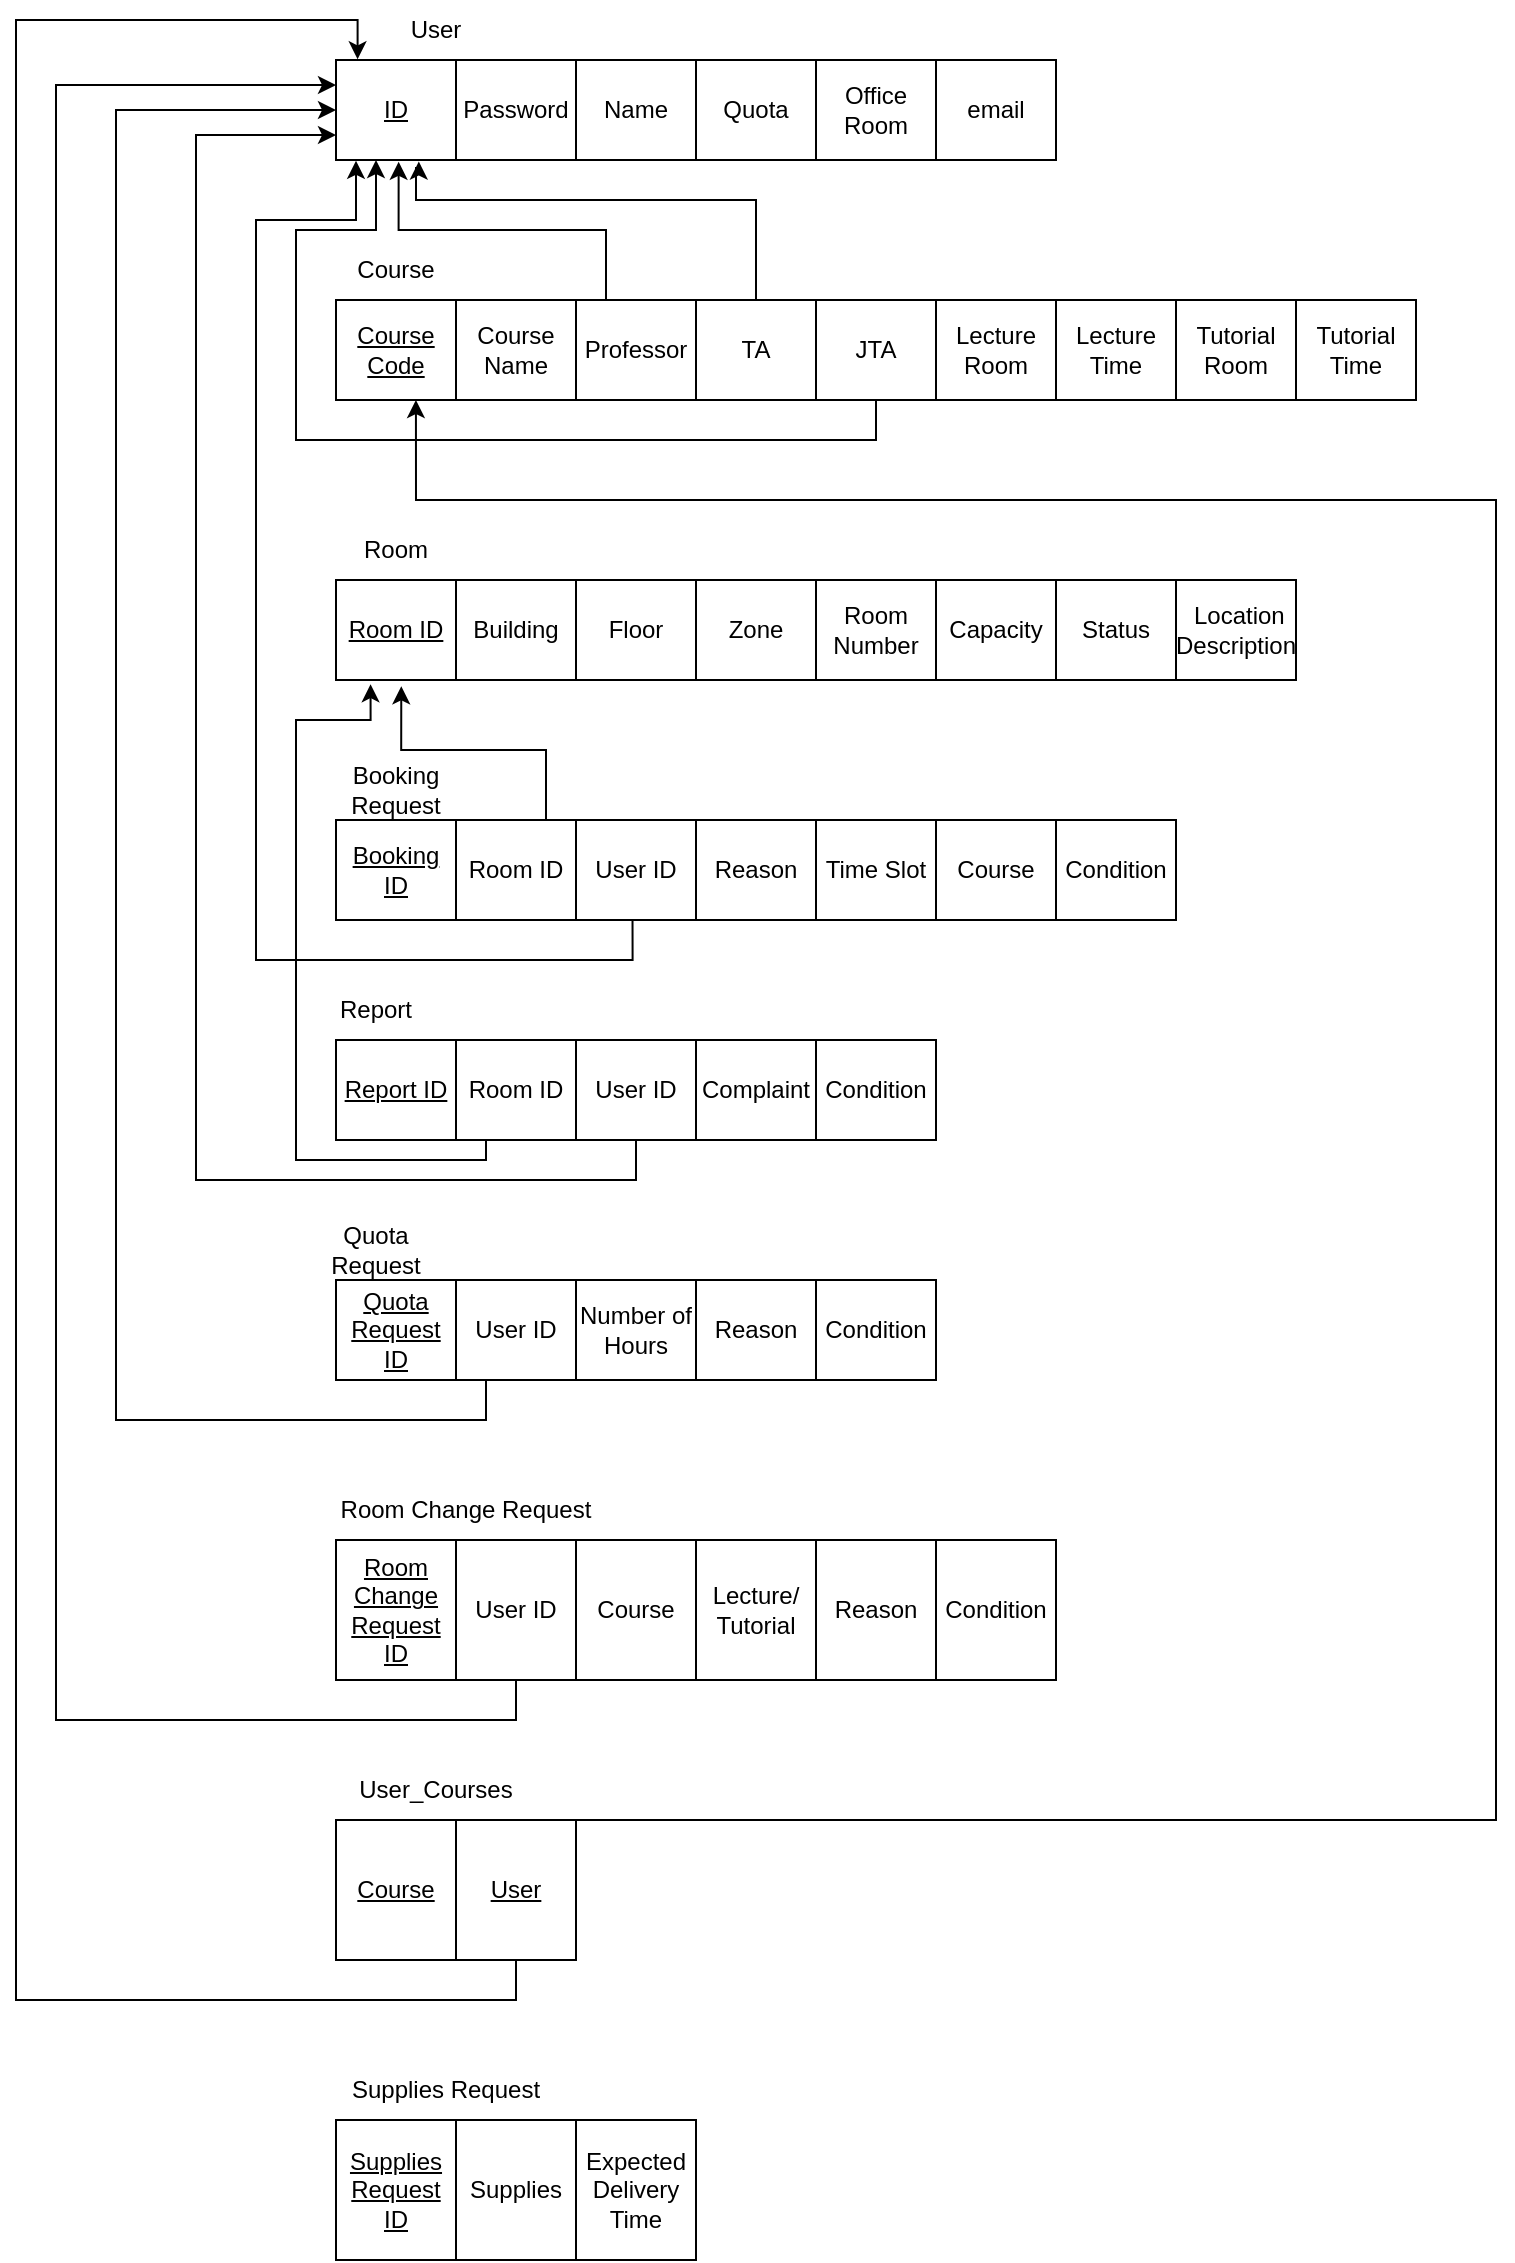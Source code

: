 <mxfile version="26.2.5">
  <diagram name="Page-1" id="kohk_zdC75T-vjo-MDrF">
    <mxGraphModel dx="2132" dy="669" grid="1" gridSize="10" guides="1" tooltips="1" connect="1" arrows="1" fold="1" page="1" pageScale="1" pageWidth="827" pageHeight="1169" math="0" shadow="0">
      <root>
        <mxCell id="0" />
        <mxCell id="1" parent="0" />
        <mxCell id="4XorLMzXXs-o0dV5hsTX-19" value="" style="childLayout=tableLayout;recursiveResize=0;shadow=0;fillColor=none;" vertex="1" parent="1">
          <mxGeometry x="80" y="310" width="540" height="50" as="geometry" />
        </mxCell>
        <mxCell id="4XorLMzXXs-o0dV5hsTX-20" value="" style="shape=tableRow;horizontal=0;startSize=0;swimlaneHead=0;swimlaneBody=0;top=0;left=0;bottom=0;right=0;dropTarget=0;collapsible=0;recursiveResize=0;expand=0;fontStyle=0;fillColor=none;strokeColor=inherit;" vertex="1" parent="4XorLMzXXs-o0dV5hsTX-19">
          <mxGeometry width="540" height="50" as="geometry" />
        </mxCell>
        <mxCell id="4XorLMzXXs-o0dV5hsTX-21" value="&lt;u&gt;Course Code&lt;/u&gt;" style="connectable=0;recursiveResize=0;strokeColor=inherit;fillColor=none;align=center;whiteSpace=wrap;html=1;" vertex="1" parent="4XorLMzXXs-o0dV5hsTX-20">
          <mxGeometry width="60" height="50" as="geometry">
            <mxRectangle width="60" height="50" as="alternateBounds" />
          </mxGeometry>
        </mxCell>
        <mxCell id="4XorLMzXXs-o0dV5hsTX-22" value="Course Name" style="connectable=0;recursiveResize=0;strokeColor=inherit;fillColor=none;align=center;whiteSpace=wrap;html=1;" vertex="1" parent="4XorLMzXXs-o0dV5hsTX-20">
          <mxGeometry x="60" width="60" height="50" as="geometry">
            <mxRectangle width="60" height="50" as="alternateBounds" />
          </mxGeometry>
        </mxCell>
        <mxCell id="4XorLMzXXs-o0dV5hsTX-23" value="Professor" style="connectable=0;recursiveResize=0;strokeColor=inherit;fillColor=none;align=center;whiteSpace=wrap;html=1;" vertex="1" parent="4XorLMzXXs-o0dV5hsTX-20">
          <mxGeometry x="120" width="60" height="50" as="geometry">
            <mxRectangle width="60" height="50" as="alternateBounds" />
          </mxGeometry>
        </mxCell>
        <mxCell id="4XorLMzXXs-o0dV5hsTX-24" value="TA" style="connectable=0;recursiveResize=0;strokeColor=inherit;fillColor=none;align=center;whiteSpace=wrap;html=1;" vertex="1" parent="4XorLMzXXs-o0dV5hsTX-20">
          <mxGeometry x="180" width="60" height="50" as="geometry">
            <mxRectangle width="60" height="50" as="alternateBounds" />
          </mxGeometry>
        </mxCell>
        <mxCell id="4XorLMzXXs-o0dV5hsTX-33" value="JTA" style="connectable=0;recursiveResize=0;strokeColor=inherit;fillColor=none;align=center;whiteSpace=wrap;html=1;" vertex="1" parent="4XorLMzXXs-o0dV5hsTX-20">
          <mxGeometry x="240" width="60" height="50" as="geometry">
            <mxRectangle width="60" height="50" as="alternateBounds" />
          </mxGeometry>
        </mxCell>
        <mxCell id="4XorLMzXXs-o0dV5hsTX-32" value="Lecture Room" style="connectable=0;recursiveResize=0;strokeColor=inherit;fillColor=none;align=center;whiteSpace=wrap;html=1;" vertex="1" parent="4XorLMzXXs-o0dV5hsTX-20">
          <mxGeometry x="300" width="60" height="50" as="geometry">
            <mxRectangle width="60" height="50" as="alternateBounds" />
          </mxGeometry>
        </mxCell>
        <mxCell id="4XorLMzXXs-o0dV5hsTX-31" value="Lecture Time" style="connectable=0;recursiveResize=0;strokeColor=inherit;fillColor=none;align=center;whiteSpace=wrap;html=1;" vertex="1" parent="4XorLMzXXs-o0dV5hsTX-20">
          <mxGeometry x="360" width="60" height="50" as="geometry">
            <mxRectangle width="60" height="50" as="alternateBounds" />
          </mxGeometry>
        </mxCell>
        <mxCell id="4XorLMzXXs-o0dV5hsTX-30" value="Tutorial Room" style="connectable=0;recursiveResize=0;strokeColor=inherit;fillColor=none;align=center;whiteSpace=wrap;html=1;" vertex="1" parent="4XorLMzXXs-o0dV5hsTX-20">
          <mxGeometry x="420" width="60" height="50" as="geometry">
            <mxRectangle width="60" height="50" as="alternateBounds" />
          </mxGeometry>
        </mxCell>
        <mxCell id="4XorLMzXXs-o0dV5hsTX-34" value="Tutorial Time" style="connectable=0;recursiveResize=0;strokeColor=inherit;fillColor=none;align=center;whiteSpace=wrap;html=1;" vertex="1" parent="4XorLMzXXs-o0dV5hsTX-20">
          <mxGeometry x="480" width="60" height="50" as="geometry">
            <mxRectangle width="60" height="50" as="alternateBounds" />
          </mxGeometry>
        </mxCell>
        <mxCell id="4XorLMzXXs-o0dV5hsTX-1" value="" style="childLayout=tableLayout;recursiveResize=0;shadow=0;fillColor=none;" vertex="1" parent="1">
          <mxGeometry x="80" y="190" width="360" height="50" as="geometry" />
        </mxCell>
        <mxCell id="4XorLMzXXs-o0dV5hsTX-2" value="" style="shape=tableRow;horizontal=0;startSize=0;swimlaneHead=0;swimlaneBody=0;top=0;left=0;bottom=0;right=0;dropTarget=0;collapsible=0;recursiveResize=0;expand=0;fontStyle=0;fillColor=none;strokeColor=inherit;" vertex="1" parent="4XorLMzXXs-o0dV5hsTX-1">
          <mxGeometry width="360" height="50" as="geometry" />
        </mxCell>
        <mxCell id="4XorLMzXXs-o0dV5hsTX-3" value="&lt;u&gt;ID&lt;/u&gt;" style="connectable=0;recursiveResize=0;strokeColor=inherit;fillColor=none;align=center;whiteSpace=wrap;html=1;" vertex="1" parent="4XorLMzXXs-o0dV5hsTX-2">
          <mxGeometry width="60" height="50" as="geometry">
            <mxRectangle width="60" height="50" as="alternateBounds" />
          </mxGeometry>
        </mxCell>
        <mxCell id="4XorLMzXXs-o0dV5hsTX-4" value="Password" style="connectable=0;recursiveResize=0;strokeColor=inherit;fillColor=none;align=center;whiteSpace=wrap;html=1;" vertex="1" parent="4XorLMzXXs-o0dV5hsTX-2">
          <mxGeometry x="60" width="60" height="50" as="geometry">
            <mxRectangle width="60" height="50" as="alternateBounds" />
          </mxGeometry>
        </mxCell>
        <mxCell id="4XorLMzXXs-o0dV5hsTX-5" value="Name" style="connectable=0;recursiveResize=0;strokeColor=inherit;fillColor=none;align=center;whiteSpace=wrap;html=1;" vertex="1" parent="4XorLMzXXs-o0dV5hsTX-2">
          <mxGeometry x="120" width="60" height="50" as="geometry">
            <mxRectangle width="60" height="50" as="alternateBounds" />
          </mxGeometry>
        </mxCell>
        <mxCell id="4XorLMzXXs-o0dV5hsTX-18" value="Quota" style="connectable=0;recursiveResize=0;strokeColor=inherit;fillColor=none;align=center;whiteSpace=wrap;html=1;" vertex="1" parent="4XorLMzXXs-o0dV5hsTX-2">
          <mxGeometry x="180" width="60" height="50" as="geometry">
            <mxRectangle width="60" height="50" as="alternateBounds" />
          </mxGeometry>
        </mxCell>
        <mxCell id="4XorLMzXXs-o0dV5hsTX-29" value="Office Room" style="connectable=0;recursiveResize=0;strokeColor=inherit;fillColor=none;align=center;whiteSpace=wrap;html=1;" vertex="1" parent="4XorLMzXXs-o0dV5hsTX-2">
          <mxGeometry x="240" width="60" height="50" as="geometry">
            <mxRectangle width="60" height="50" as="alternateBounds" />
          </mxGeometry>
        </mxCell>
        <mxCell id="4XorLMzXXs-o0dV5hsTX-101" value="email" style="connectable=0;recursiveResize=0;strokeColor=inherit;fillColor=none;align=center;whiteSpace=wrap;html=1;" vertex="1" parent="4XorLMzXXs-o0dV5hsTX-2">
          <mxGeometry x="300" width="60" height="50" as="geometry">
            <mxRectangle width="60" height="50" as="alternateBounds" />
          </mxGeometry>
        </mxCell>
        <mxCell id="4XorLMzXXs-o0dV5hsTX-36" value="" style="childLayout=tableLayout;recursiveResize=0;shadow=0;fillColor=none;" vertex="1" parent="1">
          <mxGeometry x="80" y="450" width="480" height="50" as="geometry" />
        </mxCell>
        <mxCell id="4XorLMzXXs-o0dV5hsTX-37" value="" style="shape=tableRow;horizontal=0;startSize=0;swimlaneHead=0;swimlaneBody=0;top=0;left=0;bottom=0;right=0;dropTarget=0;collapsible=0;recursiveResize=0;expand=0;fontStyle=0;fillColor=none;strokeColor=inherit;" vertex="1" parent="4XorLMzXXs-o0dV5hsTX-36">
          <mxGeometry width="480" height="50" as="geometry" />
        </mxCell>
        <mxCell id="4XorLMzXXs-o0dV5hsTX-38" value="&lt;u&gt;Room ID&lt;/u&gt;" style="connectable=0;recursiveResize=0;strokeColor=inherit;fillColor=none;align=center;whiteSpace=wrap;html=1;" vertex="1" parent="4XorLMzXXs-o0dV5hsTX-37">
          <mxGeometry width="60" height="50" as="geometry">
            <mxRectangle width="60" height="50" as="alternateBounds" />
          </mxGeometry>
        </mxCell>
        <mxCell id="4XorLMzXXs-o0dV5hsTX-39" value="Building" style="connectable=0;recursiveResize=0;strokeColor=inherit;fillColor=none;align=center;whiteSpace=wrap;html=1;" vertex="1" parent="4XorLMzXXs-o0dV5hsTX-37">
          <mxGeometry x="60" width="60" height="50" as="geometry">
            <mxRectangle width="60" height="50" as="alternateBounds" />
          </mxGeometry>
        </mxCell>
        <mxCell id="4XorLMzXXs-o0dV5hsTX-40" value="Floor" style="connectable=0;recursiveResize=0;strokeColor=inherit;fillColor=none;align=center;whiteSpace=wrap;html=1;" vertex="1" parent="4XorLMzXXs-o0dV5hsTX-37">
          <mxGeometry x="120" width="60" height="50" as="geometry">
            <mxRectangle width="60" height="50" as="alternateBounds" />
          </mxGeometry>
        </mxCell>
        <mxCell id="4XorLMzXXs-o0dV5hsTX-41" value="Zone" style="connectable=0;recursiveResize=0;strokeColor=inherit;fillColor=none;align=center;whiteSpace=wrap;html=1;" vertex="1" parent="4XorLMzXXs-o0dV5hsTX-37">
          <mxGeometry x="180" width="60" height="50" as="geometry">
            <mxRectangle width="60" height="50" as="alternateBounds" />
          </mxGeometry>
        </mxCell>
        <mxCell id="4XorLMzXXs-o0dV5hsTX-42" value="Room Number" style="connectable=0;recursiveResize=0;strokeColor=inherit;fillColor=none;align=center;whiteSpace=wrap;html=1;" vertex="1" parent="4XorLMzXXs-o0dV5hsTX-37">
          <mxGeometry x="240" width="60" height="50" as="geometry">
            <mxRectangle width="60" height="50" as="alternateBounds" />
          </mxGeometry>
        </mxCell>
        <mxCell id="4XorLMzXXs-o0dV5hsTX-43" value="Capacity" style="connectable=0;recursiveResize=0;strokeColor=inherit;fillColor=none;align=center;whiteSpace=wrap;html=1;" vertex="1" parent="4XorLMzXXs-o0dV5hsTX-37">
          <mxGeometry x="300" width="60" height="50" as="geometry">
            <mxRectangle width="60" height="50" as="alternateBounds" />
          </mxGeometry>
        </mxCell>
        <mxCell id="4XorLMzXXs-o0dV5hsTX-44" value="Status" style="connectable=0;recursiveResize=0;strokeColor=inherit;fillColor=none;align=center;whiteSpace=wrap;html=1;" vertex="1" parent="4XorLMzXXs-o0dV5hsTX-37">
          <mxGeometry x="360" width="60" height="50" as="geometry">
            <mxRectangle width="60" height="50" as="alternateBounds" />
          </mxGeometry>
        </mxCell>
        <mxCell id="4XorLMzXXs-o0dV5hsTX-57" value="&amp;nbsp;Location Description" style="connectable=0;recursiveResize=0;strokeColor=inherit;fillColor=none;align=center;whiteSpace=wrap;html=1;" vertex="1" parent="4XorLMzXXs-o0dV5hsTX-37">
          <mxGeometry x="420" width="60" height="50" as="geometry">
            <mxRectangle width="60" height="50" as="alternateBounds" />
          </mxGeometry>
        </mxCell>
        <mxCell id="4XorLMzXXs-o0dV5hsTX-47" value="" style="childLayout=tableLayout;recursiveResize=0;shadow=0;fillColor=none;" vertex="1" parent="1">
          <mxGeometry x="80" y="570" width="420" height="50" as="geometry" />
        </mxCell>
        <mxCell id="4XorLMzXXs-o0dV5hsTX-48" value="" style="shape=tableRow;horizontal=0;startSize=0;swimlaneHead=0;swimlaneBody=0;top=0;left=0;bottom=0;right=0;dropTarget=0;collapsible=0;recursiveResize=0;expand=0;fontStyle=0;fillColor=none;strokeColor=inherit;" vertex="1" parent="4XorLMzXXs-o0dV5hsTX-47">
          <mxGeometry width="420" height="50" as="geometry" />
        </mxCell>
        <mxCell id="4XorLMzXXs-o0dV5hsTX-49" value="&lt;u&gt;Booking ID&lt;/u&gt;" style="connectable=0;recursiveResize=0;strokeColor=inherit;fillColor=none;align=center;whiteSpace=wrap;html=1;" vertex="1" parent="4XorLMzXXs-o0dV5hsTX-48">
          <mxGeometry width="60" height="50" as="geometry">
            <mxRectangle width="60" height="50" as="alternateBounds" />
          </mxGeometry>
        </mxCell>
        <mxCell id="4XorLMzXXs-o0dV5hsTX-50" value="Room ID" style="connectable=0;recursiveResize=0;strokeColor=inherit;fillColor=none;align=center;whiteSpace=wrap;html=1;" vertex="1" parent="4XorLMzXXs-o0dV5hsTX-48">
          <mxGeometry x="60" width="60" height="50" as="geometry">
            <mxRectangle width="60" height="50" as="alternateBounds" />
          </mxGeometry>
        </mxCell>
        <mxCell id="4XorLMzXXs-o0dV5hsTX-51" value="User ID" style="connectable=0;recursiveResize=0;strokeColor=inherit;fillColor=none;align=center;whiteSpace=wrap;html=1;" vertex="1" parent="4XorLMzXXs-o0dV5hsTX-48">
          <mxGeometry x="120" width="60" height="50" as="geometry">
            <mxRectangle width="60" height="50" as="alternateBounds" />
          </mxGeometry>
        </mxCell>
        <mxCell id="4XorLMzXXs-o0dV5hsTX-52" value="Reason" style="connectable=0;recursiveResize=0;strokeColor=inherit;fillColor=none;align=center;whiteSpace=wrap;html=1;" vertex="1" parent="4XorLMzXXs-o0dV5hsTX-48">
          <mxGeometry x="180" width="60" height="50" as="geometry">
            <mxRectangle width="60" height="50" as="alternateBounds" />
          </mxGeometry>
        </mxCell>
        <mxCell id="4XorLMzXXs-o0dV5hsTX-53" value="Time Slot" style="connectable=0;recursiveResize=0;strokeColor=inherit;fillColor=none;align=center;whiteSpace=wrap;html=1;" vertex="1" parent="4XorLMzXXs-o0dV5hsTX-48">
          <mxGeometry x="240" width="60" height="50" as="geometry">
            <mxRectangle width="60" height="50" as="alternateBounds" />
          </mxGeometry>
        </mxCell>
        <mxCell id="4XorLMzXXs-o0dV5hsTX-54" value="Course" style="connectable=0;recursiveResize=0;strokeColor=inherit;fillColor=none;align=center;whiteSpace=wrap;html=1;" vertex="1" parent="4XorLMzXXs-o0dV5hsTX-48">
          <mxGeometry x="300" width="60" height="50" as="geometry">
            <mxRectangle width="60" height="50" as="alternateBounds" />
          </mxGeometry>
        </mxCell>
        <mxCell id="4XorLMzXXs-o0dV5hsTX-81" value="Condition" style="connectable=0;recursiveResize=0;strokeColor=inherit;fillColor=none;align=center;whiteSpace=wrap;html=1;" vertex="1" parent="4XorLMzXXs-o0dV5hsTX-48">
          <mxGeometry x="360" width="60" height="50" as="geometry">
            <mxRectangle width="60" height="50" as="alternateBounds" />
          </mxGeometry>
        </mxCell>
        <mxCell id="4XorLMzXXs-o0dV5hsTX-58" value="" style="childLayout=tableLayout;recursiveResize=0;shadow=0;fillColor=none;" vertex="1" parent="1">
          <mxGeometry x="80" y="680" width="300" height="50" as="geometry" />
        </mxCell>
        <mxCell id="4XorLMzXXs-o0dV5hsTX-59" value="" style="shape=tableRow;horizontal=0;startSize=0;swimlaneHead=0;swimlaneBody=0;top=0;left=0;bottom=0;right=0;dropTarget=0;collapsible=0;recursiveResize=0;expand=0;fontStyle=0;fillColor=none;strokeColor=inherit;" vertex="1" parent="4XorLMzXXs-o0dV5hsTX-58">
          <mxGeometry width="300" height="50" as="geometry" />
        </mxCell>
        <mxCell id="4XorLMzXXs-o0dV5hsTX-60" value="&lt;u&gt;Report ID&lt;/u&gt;" style="connectable=0;recursiveResize=0;strokeColor=inherit;fillColor=none;align=center;whiteSpace=wrap;html=1;" vertex="1" parent="4XorLMzXXs-o0dV5hsTX-59">
          <mxGeometry width="60" height="50" as="geometry">
            <mxRectangle width="60" height="50" as="alternateBounds" />
          </mxGeometry>
        </mxCell>
        <mxCell id="4XorLMzXXs-o0dV5hsTX-61" value="Room ID" style="connectable=0;recursiveResize=0;strokeColor=inherit;fillColor=none;align=center;whiteSpace=wrap;html=1;" vertex="1" parent="4XorLMzXXs-o0dV5hsTX-59">
          <mxGeometry x="60" width="60" height="50" as="geometry">
            <mxRectangle width="60" height="50" as="alternateBounds" />
          </mxGeometry>
        </mxCell>
        <mxCell id="4XorLMzXXs-o0dV5hsTX-62" value="User ID" style="connectable=0;recursiveResize=0;strokeColor=inherit;fillColor=none;align=center;whiteSpace=wrap;html=1;" vertex="1" parent="4XorLMzXXs-o0dV5hsTX-59">
          <mxGeometry x="120" width="60" height="50" as="geometry">
            <mxRectangle width="60" height="50" as="alternateBounds" />
          </mxGeometry>
        </mxCell>
        <mxCell id="4XorLMzXXs-o0dV5hsTX-63" value="Complaint" style="connectable=0;recursiveResize=0;strokeColor=inherit;fillColor=none;align=center;whiteSpace=wrap;html=1;" vertex="1" parent="4XorLMzXXs-o0dV5hsTX-59">
          <mxGeometry x="180" width="60" height="50" as="geometry">
            <mxRectangle width="60" height="50" as="alternateBounds" />
          </mxGeometry>
        </mxCell>
        <mxCell id="4XorLMzXXs-o0dV5hsTX-82" value="Condition" style="connectable=0;recursiveResize=0;strokeColor=inherit;fillColor=none;align=center;whiteSpace=wrap;html=1;" vertex="1" parent="4XorLMzXXs-o0dV5hsTX-59">
          <mxGeometry x="240" width="60" height="50" as="geometry">
            <mxRectangle width="60" height="50" as="alternateBounds" />
          </mxGeometry>
        </mxCell>
        <mxCell id="4XorLMzXXs-o0dV5hsTX-74" value="" style="childLayout=tableLayout;recursiveResize=0;shadow=0;fillColor=none;" vertex="1" parent="1">
          <mxGeometry x="80" y="800" width="300" height="50" as="geometry" />
        </mxCell>
        <mxCell id="4XorLMzXXs-o0dV5hsTX-75" value="" style="shape=tableRow;horizontal=0;startSize=0;swimlaneHead=0;swimlaneBody=0;top=0;left=0;bottom=0;right=0;dropTarget=0;collapsible=0;recursiveResize=0;expand=0;fontStyle=0;fillColor=none;strokeColor=inherit;" vertex="1" parent="4XorLMzXXs-o0dV5hsTX-74">
          <mxGeometry width="300" height="50" as="geometry" />
        </mxCell>
        <mxCell id="4XorLMzXXs-o0dV5hsTX-76" value="&lt;u&gt;Quota Request ID&lt;/u&gt;" style="connectable=0;recursiveResize=0;strokeColor=inherit;fillColor=none;align=center;whiteSpace=wrap;html=1;" vertex="1" parent="4XorLMzXXs-o0dV5hsTX-75">
          <mxGeometry width="60" height="50" as="geometry">
            <mxRectangle width="60" height="50" as="alternateBounds" />
          </mxGeometry>
        </mxCell>
        <mxCell id="4XorLMzXXs-o0dV5hsTX-77" value="User ID" style="connectable=0;recursiveResize=0;strokeColor=inherit;fillColor=none;align=center;whiteSpace=wrap;html=1;" vertex="1" parent="4XorLMzXXs-o0dV5hsTX-75">
          <mxGeometry x="60" width="60" height="50" as="geometry">
            <mxRectangle width="60" height="50" as="alternateBounds" />
          </mxGeometry>
        </mxCell>
        <mxCell id="4XorLMzXXs-o0dV5hsTX-78" value="Number of Hours" style="connectable=0;recursiveResize=0;strokeColor=inherit;fillColor=none;align=center;whiteSpace=wrap;html=1;" vertex="1" parent="4XorLMzXXs-o0dV5hsTX-75">
          <mxGeometry x="120" width="60" height="50" as="geometry">
            <mxRectangle width="60" height="50" as="alternateBounds" />
          </mxGeometry>
        </mxCell>
        <mxCell id="4XorLMzXXs-o0dV5hsTX-79" value="Reason" style="connectable=0;recursiveResize=0;strokeColor=inherit;fillColor=none;align=center;whiteSpace=wrap;html=1;" vertex="1" parent="4XorLMzXXs-o0dV5hsTX-75">
          <mxGeometry x="180" width="60" height="50" as="geometry">
            <mxRectangle width="60" height="50" as="alternateBounds" />
          </mxGeometry>
        </mxCell>
        <mxCell id="4XorLMzXXs-o0dV5hsTX-83" value="Condition" style="connectable=0;recursiveResize=0;strokeColor=inherit;fillColor=none;align=center;whiteSpace=wrap;html=1;" vertex="1" parent="4XorLMzXXs-o0dV5hsTX-75">
          <mxGeometry x="240" width="60" height="50" as="geometry">
            <mxRectangle width="60" height="50" as="alternateBounds" />
          </mxGeometry>
        </mxCell>
        <mxCell id="4XorLMzXXs-o0dV5hsTX-84" value="" style="childLayout=tableLayout;recursiveResize=0;shadow=0;fillColor=none;" vertex="1" parent="1">
          <mxGeometry x="80" y="930" width="360" height="70" as="geometry" />
        </mxCell>
        <mxCell id="4XorLMzXXs-o0dV5hsTX-85" value="" style="shape=tableRow;horizontal=0;startSize=0;swimlaneHead=0;swimlaneBody=0;top=0;left=0;bottom=0;right=0;dropTarget=0;collapsible=0;recursiveResize=0;expand=0;fontStyle=0;fillColor=none;strokeColor=inherit;" vertex="1" parent="4XorLMzXXs-o0dV5hsTX-84">
          <mxGeometry width="360" height="70" as="geometry" />
        </mxCell>
        <mxCell id="4XorLMzXXs-o0dV5hsTX-86" value="&lt;u&gt;Room Change Request ID&lt;/u&gt;" style="connectable=0;recursiveResize=0;strokeColor=inherit;fillColor=none;align=center;whiteSpace=wrap;html=1;" vertex="1" parent="4XorLMzXXs-o0dV5hsTX-85">
          <mxGeometry width="60" height="70" as="geometry">
            <mxRectangle width="60" height="70" as="alternateBounds" />
          </mxGeometry>
        </mxCell>
        <mxCell id="4XorLMzXXs-o0dV5hsTX-87" value="User ID" style="connectable=0;recursiveResize=0;strokeColor=inherit;fillColor=none;align=center;whiteSpace=wrap;html=1;" vertex="1" parent="4XorLMzXXs-o0dV5hsTX-85">
          <mxGeometry x="60" width="60" height="70" as="geometry">
            <mxRectangle width="60" height="70" as="alternateBounds" />
          </mxGeometry>
        </mxCell>
        <mxCell id="4XorLMzXXs-o0dV5hsTX-88" value="Course" style="connectable=0;recursiveResize=0;strokeColor=inherit;fillColor=none;align=center;whiteSpace=wrap;html=1;" vertex="1" parent="4XorLMzXXs-o0dV5hsTX-85">
          <mxGeometry x="120" width="60" height="70" as="geometry">
            <mxRectangle width="60" height="70" as="alternateBounds" />
          </mxGeometry>
        </mxCell>
        <mxCell id="4XorLMzXXs-o0dV5hsTX-89" value="Lecture/ Tutorial" style="connectable=0;recursiveResize=0;strokeColor=inherit;fillColor=none;align=center;whiteSpace=wrap;html=1;" vertex="1" parent="4XorLMzXXs-o0dV5hsTX-85">
          <mxGeometry x="180" width="60" height="70" as="geometry">
            <mxRectangle width="60" height="70" as="alternateBounds" />
          </mxGeometry>
        </mxCell>
        <mxCell id="4XorLMzXXs-o0dV5hsTX-90" value="Reason" style="connectable=0;recursiveResize=0;strokeColor=inherit;fillColor=none;align=center;whiteSpace=wrap;html=1;" vertex="1" parent="4XorLMzXXs-o0dV5hsTX-85">
          <mxGeometry x="240" width="60" height="70" as="geometry">
            <mxRectangle width="60" height="70" as="alternateBounds" />
          </mxGeometry>
        </mxCell>
        <mxCell id="4XorLMzXXs-o0dV5hsTX-92" value="Condition" style="connectable=0;recursiveResize=0;strokeColor=inherit;fillColor=none;align=center;whiteSpace=wrap;html=1;" vertex="1" parent="4XorLMzXXs-o0dV5hsTX-85">
          <mxGeometry x="300" width="60" height="70" as="geometry">
            <mxRectangle width="60" height="70" as="alternateBounds" />
          </mxGeometry>
        </mxCell>
        <mxCell id="4XorLMzXXs-o0dV5hsTX-93" value="" style="childLayout=tableLayout;recursiveResize=0;shadow=0;fillColor=none;" vertex="1" parent="1">
          <mxGeometry x="80" y="1070" width="120" height="70" as="geometry" />
        </mxCell>
        <mxCell id="4XorLMzXXs-o0dV5hsTX-94" value="" style="shape=tableRow;horizontal=0;startSize=0;swimlaneHead=0;swimlaneBody=0;top=0;left=0;bottom=0;right=0;dropTarget=0;collapsible=0;recursiveResize=0;expand=0;fontStyle=0;fillColor=none;strokeColor=inherit;" vertex="1" parent="4XorLMzXXs-o0dV5hsTX-93">
          <mxGeometry width="120" height="70" as="geometry" />
        </mxCell>
        <mxCell id="4XorLMzXXs-o0dV5hsTX-95" value="&lt;u&gt;Course&lt;/u&gt;" style="connectable=0;recursiveResize=0;strokeColor=inherit;fillColor=none;align=center;whiteSpace=wrap;html=1;" vertex="1" parent="4XorLMzXXs-o0dV5hsTX-94">
          <mxGeometry width="60" height="70" as="geometry">
            <mxRectangle width="60" height="70" as="alternateBounds" />
          </mxGeometry>
        </mxCell>
        <mxCell id="4XorLMzXXs-o0dV5hsTX-96" value="&lt;u&gt;User&lt;/u&gt;" style="connectable=0;recursiveResize=0;strokeColor=inherit;fillColor=none;align=center;whiteSpace=wrap;html=1;" vertex="1" parent="4XorLMzXXs-o0dV5hsTX-94">
          <mxGeometry x="60" width="60" height="70" as="geometry">
            <mxRectangle width="60" height="70" as="alternateBounds" />
          </mxGeometry>
        </mxCell>
        <mxCell id="4XorLMzXXs-o0dV5hsTX-102" value="" style="childLayout=tableLayout;recursiveResize=0;shadow=0;fillColor=none;" vertex="1" parent="1">
          <mxGeometry x="80" y="1220" width="180" height="70" as="geometry" />
        </mxCell>
        <mxCell id="4XorLMzXXs-o0dV5hsTX-103" value="" style="shape=tableRow;horizontal=0;startSize=0;swimlaneHead=0;swimlaneBody=0;top=0;left=0;bottom=0;right=0;dropTarget=0;collapsible=0;recursiveResize=0;expand=0;fontStyle=0;fillColor=none;strokeColor=inherit;" vertex="1" parent="4XorLMzXXs-o0dV5hsTX-102">
          <mxGeometry width="180" height="70" as="geometry" />
        </mxCell>
        <mxCell id="4XorLMzXXs-o0dV5hsTX-104" value="&lt;u&gt;Supplies Request ID&lt;/u&gt;" style="connectable=0;recursiveResize=0;strokeColor=inherit;fillColor=none;align=center;whiteSpace=wrap;html=1;" vertex="1" parent="4XorLMzXXs-o0dV5hsTX-103">
          <mxGeometry width="60" height="70" as="geometry">
            <mxRectangle width="60" height="70" as="alternateBounds" />
          </mxGeometry>
        </mxCell>
        <mxCell id="4XorLMzXXs-o0dV5hsTX-105" value="Supplies" style="connectable=0;recursiveResize=0;strokeColor=inherit;fillColor=none;align=center;whiteSpace=wrap;html=1;" vertex="1" parent="4XorLMzXXs-o0dV5hsTX-103">
          <mxGeometry x="60" width="60" height="70" as="geometry">
            <mxRectangle width="60" height="70" as="alternateBounds" />
          </mxGeometry>
        </mxCell>
        <mxCell id="4XorLMzXXs-o0dV5hsTX-106" value="Expected Delivery Time" style="connectable=0;recursiveResize=0;strokeColor=inherit;fillColor=none;align=center;whiteSpace=wrap;html=1;" vertex="1" parent="4XorLMzXXs-o0dV5hsTX-103">
          <mxGeometry x="120" width="60" height="70" as="geometry">
            <mxRectangle width="60" height="70" as="alternateBounds" />
          </mxGeometry>
        </mxCell>
        <mxCell id="4XorLMzXXs-o0dV5hsTX-111" style="edgeStyle=orthogonalEdgeStyle;rounded=0;orthogonalLoop=1;jettySize=auto;html=1;exitX=0.5;exitY=1;exitDx=0;exitDy=0;" edge="1" parent="1" source="4XorLMzXXs-o0dV5hsTX-20">
          <mxGeometry relative="1" as="geometry">
            <mxPoint x="100" y="240" as="targetPoint" />
            <Array as="points">
              <mxPoint x="350" y="380" />
              <mxPoint x="60" y="380" />
              <mxPoint x="60" y="275" />
              <mxPoint x="100" y="275" />
              <mxPoint x="100" y="241" />
              <mxPoint x="100" y="241" />
            </Array>
          </mxGeometry>
        </mxCell>
        <mxCell id="4XorLMzXXs-o0dV5hsTX-112" style="edgeStyle=orthogonalEdgeStyle;rounded=0;orthogonalLoop=1;jettySize=auto;html=1;exitX=0.353;exitY=1.01;exitDx=0;exitDy=0;exitPerimeter=0;entryX=0.029;entryY=1.007;entryDx=0;entryDy=0;entryPerimeter=0;" edge="1" parent="1" source="4XorLMzXXs-o0dV5hsTX-48" target="4XorLMzXXs-o0dV5hsTX-2">
          <mxGeometry relative="1" as="geometry">
            <mxPoint x="185.189" y="660" as="targetPoint" />
            <Array as="points">
              <mxPoint x="228" y="640" />
              <mxPoint x="40" y="640" />
              <mxPoint x="40" y="270" />
              <mxPoint x="90" y="270" />
              <mxPoint x="90" y="240" />
            </Array>
          </mxGeometry>
        </mxCell>
        <mxCell id="4XorLMzXXs-o0dV5hsTX-113" style="edgeStyle=orthogonalEdgeStyle;rounded=0;orthogonalLoop=1;jettySize=auto;html=1;exitX=0.5;exitY=1;exitDx=0;exitDy=0;entryX=0;entryY=0.75;entryDx=0;entryDy=0;" edge="1" parent="1" source="4XorLMzXXs-o0dV5hsTX-59" target="4XorLMzXXs-o0dV5hsTX-2">
          <mxGeometry relative="1" as="geometry">
            <Array as="points">
              <mxPoint x="230" y="750" />
              <mxPoint x="10" y="750" />
              <mxPoint x="10" y="228" />
            </Array>
          </mxGeometry>
        </mxCell>
        <mxCell id="4XorLMzXXs-o0dV5hsTX-114" style="edgeStyle=orthogonalEdgeStyle;rounded=0;orthogonalLoop=1;jettySize=auto;html=1;exitX=0.25;exitY=1;exitDx=0;exitDy=0;entryX=0;entryY=0.5;entryDx=0;entryDy=0;" edge="1" parent="1" source="4XorLMzXXs-o0dV5hsTX-75" target="4XorLMzXXs-o0dV5hsTX-2">
          <mxGeometry relative="1" as="geometry">
            <Array as="points">
              <mxPoint x="155" y="870" />
              <mxPoint x="-30" y="870" />
              <mxPoint x="-30" y="215" />
            </Array>
          </mxGeometry>
        </mxCell>
        <mxCell id="4XorLMzXXs-o0dV5hsTX-115" style="edgeStyle=orthogonalEdgeStyle;rounded=0;orthogonalLoop=1;jettySize=auto;html=1;exitX=0.25;exitY=1;exitDx=0;exitDy=0;entryX=0;entryY=0.25;entryDx=0;entryDy=0;" edge="1" parent="1" source="4XorLMzXXs-o0dV5hsTX-85" target="4XorLMzXXs-o0dV5hsTX-2">
          <mxGeometry relative="1" as="geometry">
            <Array as="points">
              <mxPoint x="170" y="1020" />
              <mxPoint x="-60" y="1020" />
              <mxPoint x="-60" y="202" />
            </Array>
          </mxGeometry>
        </mxCell>
        <mxCell id="4XorLMzXXs-o0dV5hsTX-116" style="edgeStyle=orthogonalEdgeStyle;rounded=0;orthogonalLoop=1;jettySize=auto;html=1;exitX=0.75;exitY=1;exitDx=0;exitDy=0;entryX=0.03;entryY=-0.007;entryDx=0;entryDy=0;entryPerimeter=0;" edge="1" parent="1" source="4XorLMzXXs-o0dV5hsTX-94" target="4XorLMzXXs-o0dV5hsTX-2">
          <mxGeometry relative="1" as="geometry">
            <Array as="points">
              <mxPoint x="170" y="1160" />
              <mxPoint x="-80" y="1160" />
              <mxPoint x="-80" y="170" />
              <mxPoint x="91" y="170" />
            </Array>
          </mxGeometry>
        </mxCell>
        <mxCell id="4XorLMzXXs-o0dV5hsTX-117" style="edgeStyle=orthogonalEdgeStyle;rounded=0;orthogonalLoop=1;jettySize=auto;html=1;exitX=0.25;exitY=0;exitDx=0;exitDy=0;entryX=0.087;entryY=1.018;entryDx=0;entryDy=0;entryPerimeter=0;" edge="1" parent="1" source="4XorLMzXXs-o0dV5hsTX-20" target="4XorLMzXXs-o0dV5hsTX-2">
          <mxGeometry relative="1" as="geometry" />
        </mxCell>
        <mxCell id="4XorLMzXXs-o0dV5hsTX-118" style="edgeStyle=orthogonalEdgeStyle;rounded=0;orthogonalLoop=1;jettySize=auto;html=1;entryX=0.115;entryY=1.015;entryDx=0;entryDy=0;entryPerimeter=0;" edge="1" parent="1" target="4XorLMzXXs-o0dV5hsTX-2">
          <mxGeometry relative="1" as="geometry">
            <mxPoint x="290" y="310" as="sourcePoint" />
            <Array as="points">
              <mxPoint x="290" y="260" />
              <mxPoint x="120" y="260" />
              <mxPoint x="120" y="244" />
              <mxPoint x="121" y="244" />
            </Array>
          </mxGeometry>
        </mxCell>
        <mxCell id="4XorLMzXXs-o0dV5hsTX-119" style="edgeStyle=orthogonalEdgeStyle;rounded=0;orthogonalLoop=1;jettySize=auto;html=1;exitX=0.25;exitY=0;exitDx=0;exitDy=0;entryX=0.068;entryY=1.063;entryDx=0;entryDy=0;entryPerimeter=0;" edge="1" parent="1" source="4XorLMzXXs-o0dV5hsTX-48" target="4XorLMzXXs-o0dV5hsTX-37">
          <mxGeometry relative="1" as="geometry" />
        </mxCell>
        <mxCell id="4XorLMzXXs-o0dV5hsTX-120" style="edgeStyle=orthogonalEdgeStyle;rounded=0;orthogonalLoop=1;jettySize=auto;html=1;exitX=0.25;exitY=1;exitDx=0;exitDy=0;entryX=0.036;entryY=1.042;entryDx=0;entryDy=0;entryPerimeter=0;" edge="1" parent="1" source="4XorLMzXXs-o0dV5hsTX-59" target="4XorLMzXXs-o0dV5hsTX-37">
          <mxGeometry relative="1" as="geometry">
            <Array as="points">
              <mxPoint x="155" y="740" />
              <mxPoint x="60" y="740" />
              <mxPoint x="60" y="520" />
              <mxPoint x="97" y="520" />
            </Array>
          </mxGeometry>
        </mxCell>
        <mxCell id="4XorLMzXXs-o0dV5hsTX-122" style="edgeStyle=orthogonalEdgeStyle;rounded=0;orthogonalLoop=1;jettySize=auto;html=1;exitX=0.25;exitY=0;exitDx=0;exitDy=0;entryX=0.074;entryY=1;entryDx=0;entryDy=0;entryPerimeter=0;" edge="1" parent="1" source="4XorLMzXXs-o0dV5hsTX-94" target="4XorLMzXXs-o0dV5hsTX-20">
          <mxGeometry relative="1" as="geometry">
            <Array as="points">
              <mxPoint x="660" y="1070" />
              <mxPoint x="660" y="410" />
              <mxPoint x="120" y="410" />
            </Array>
          </mxGeometry>
        </mxCell>
        <mxCell id="4XorLMzXXs-o0dV5hsTX-123" value="User" style="text;html=1;align=center;verticalAlign=middle;whiteSpace=wrap;rounded=0;" vertex="1" parent="1">
          <mxGeometry x="100" y="160" width="60" height="30" as="geometry" />
        </mxCell>
        <mxCell id="4XorLMzXXs-o0dV5hsTX-124" value="Course" style="text;html=1;align=center;verticalAlign=middle;whiteSpace=wrap;rounded=0;" vertex="1" parent="1">
          <mxGeometry x="80" y="280" width="60" height="30" as="geometry" />
        </mxCell>
        <mxCell id="4XorLMzXXs-o0dV5hsTX-125" value="Room" style="text;html=1;align=center;verticalAlign=middle;whiteSpace=wrap;rounded=0;" vertex="1" parent="1">
          <mxGeometry x="80" y="420" width="60" height="30" as="geometry" />
        </mxCell>
        <mxCell id="4XorLMzXXs-o0dV5hsTX-126" value="Booking Request" style="text;html=1;align=center;verticalAlign=middle;whiteSpace=wrap;rounded=0;" vertex="1" parent="1">
          <mxGeometry x="80" y="540" width="60" height="30" as="geometry" />
        </mxCell>
        <mxCell id="4XorLMzXXs-o0dV5hsTX-127" value="Report" style="text;html=1;align=center;verticalAlign=middle;whiteSpace=wrap;rounded=0;" vertex="1" parent="1">
          <mxGeometry x="70" y="650" width="60" height="30" as="geometry" />
        </mxCell>
        <mxCell id="4XorLMzXXs-o0dV5hsTX-128" value="Quota Request" style="text;html=1;align=center;verticalAlign=middle;whiteSpace=wrap;rounded=0;" vertex="1" parent="1">
          <mxGeometry x="70" y="770" width="60" height="30" as="geometry" />
        </mxCell>
        <mxCell id="4XorLMzXXs-o0dV5hsTX-129" value="Room Change Request" style="text;html=1;align=center;verticalAlign=middle;whiteSpace=wrap;rounded=0;" vertex="1" parent="1">
          <mxGeometry x="80" y="900" width="130" height="30" as="geometry" />
        </mxCell>
        <mxCell id="4XorLMzXXs-o0dV5hsTX-130" value="User_Courses" style="text;html=1;align=center;verticalAlign=middle;whiteSpace=wrap;rounded=0;" vertex="1" parent="1">
          <mxGeometry x="65" y="1040" width="130" height="30" as="geometry" />
        </mxCell>
        <mxCell id="4XorLMzXXs-o0dV5hsTX-131" value="Supplies Request" style="text;html=1;align=center;verticalAlign=middle;whiteSpace=wrap;rounded=0;" vertex="1" parent="1">
          <mxGeometry x="70" y="1190" width="130" height="30" as="geometry" />
        </mxCell>
      </root>
    </mxGraphModel>
  </diagram>
</mxfile>

